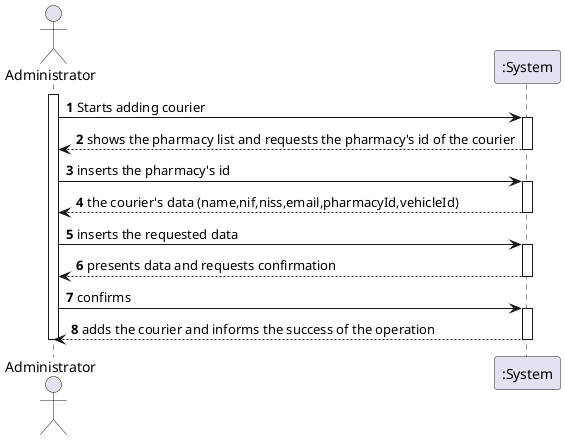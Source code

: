 @startuml
autonumber
actor "Administrator" as ADM

activate ADM
ADM -> ":System" : Starts adding courier
activate ":System"
":System" --> ADM : shows the pharmacy list and requests the pharmacy's id of the courier
deactivate ":System"
ADM -> ":System" : inserts the pharmacy's id

activate ":System"
":System" --> ADM : the courier's data (name,nif,niss,email,pharmacyId,vehicleId)
deactivate ":System"

ADM -> ":System" : inserts the requested data
activate ":System"
":System" --> ADM : presents data and requests confirmation
deactivate ":System"

ADM -> ":System" : confirms
activate ":System"
":System" --> ADM : adds the courier and informs the success of the operation
deactivate ":System"
deactivate ADM
@enduml
